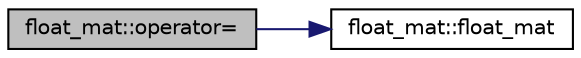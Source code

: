 digraph "float_mat::operator="
{
 // INTERACTIVE_SVG=YES
  edge [fontname="Helvetica",fontsize="10",labelfontname="Helvetica",labelfontsize="10"];
  node [fontname="Helvetica",fontsize="10",shape=record];
  rankdir="LR";
  Node1 [label="float_mat::operator=",height=0.2,width=0.4,color="black", fillcolor="grey75", style="filled", fontcolor="black"];
  Node1 -> Node2 [color="midnightblue",fontsize="10",style="solid",fontname="Helvetica"];
  Node2 [label="float_mat::float_mat",height=0.2,width=0.4,color="black", fillcolor="white", style="filled",URL="$d3/dcf/classfloat__mat.html#a96e09110492cc759748af27c60777673",tooltip="disable the default constructor "];
}
